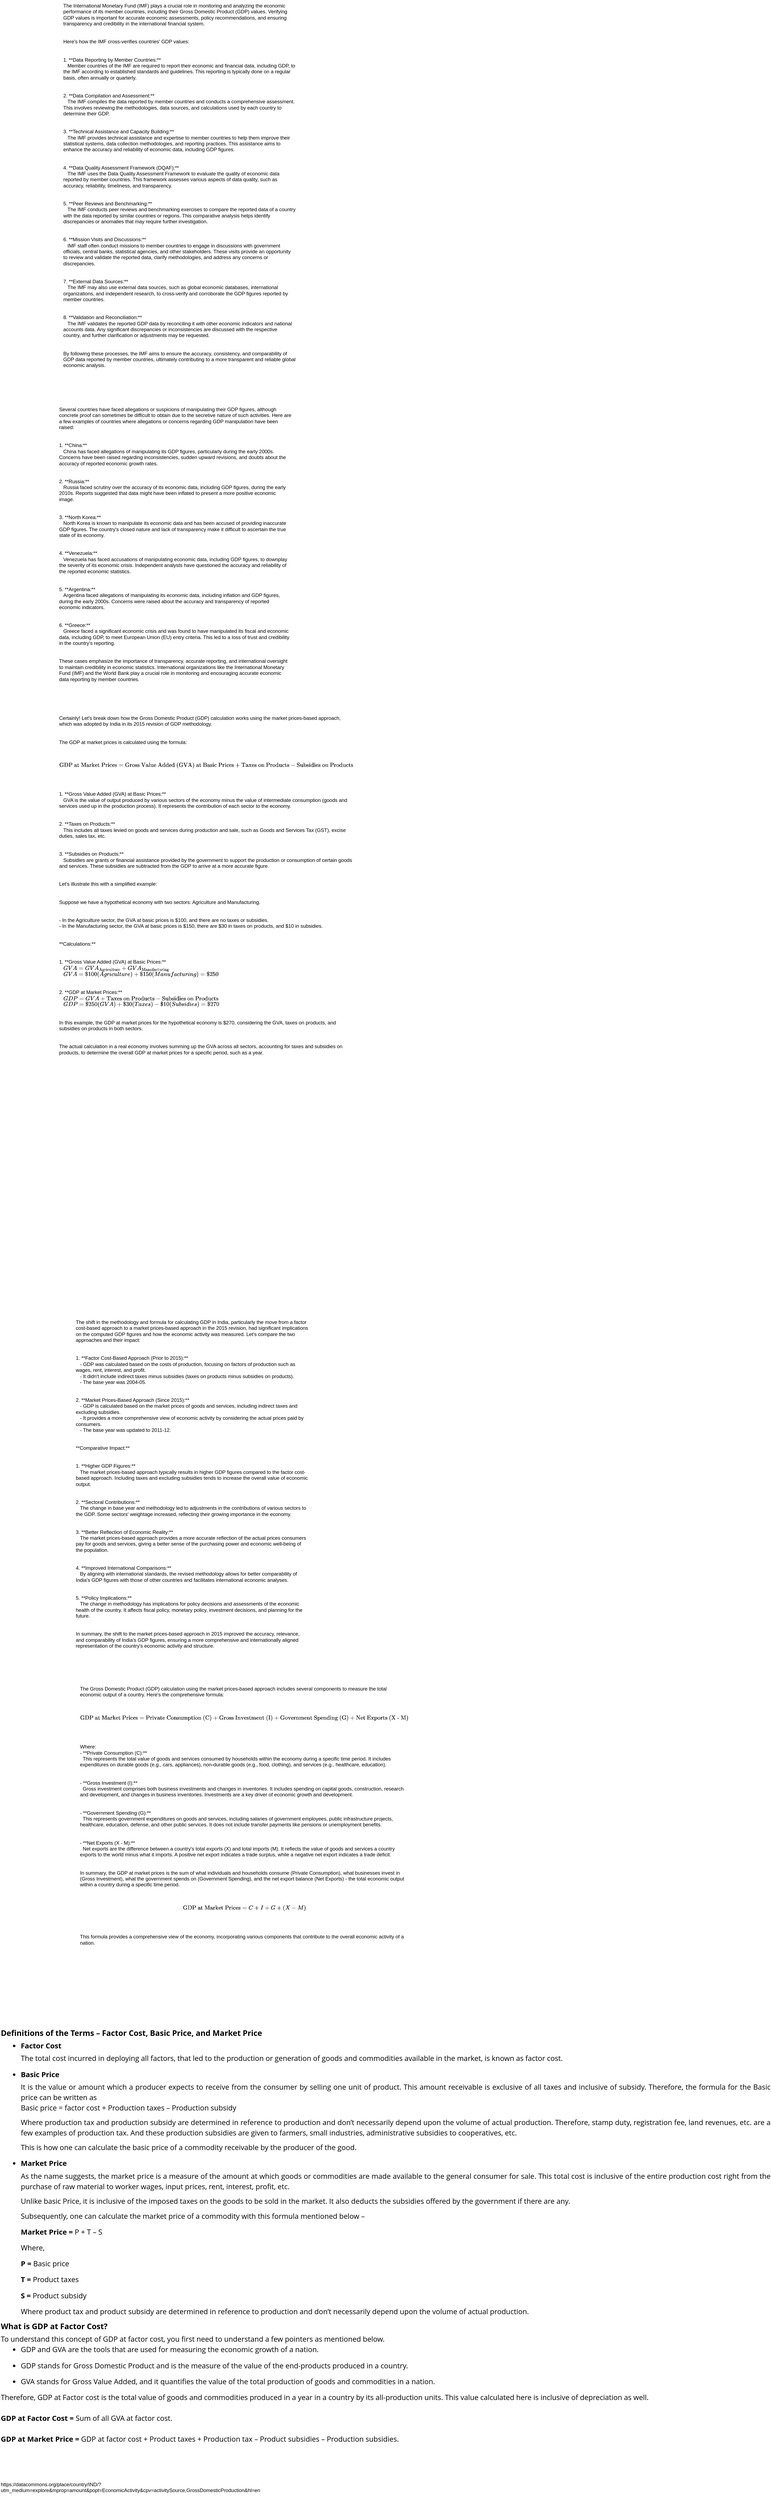 <mxfile version="21.6.8" type="device">
  <diagram name="Page-1" id="4_MVcwTuyWcAHViiaXsy">
    <mxGraphModel dx="1591" dy="1179" grid="1" gridSize="10" guides="1" tooltips="1" connect="1" arrows="1" fold="1" page="1" pageScale="1" pageWidth="827" pageHeight="1169" math="0" shadow="0">
      <root>
        <mxCell id="0" />
        <mxCell id="1" parent="0" />
        <mxCell id="A5n1WLNUcTsy1rIvj1Pa-1" value="The International Monetary Fund (IMF) plays a crucial role in monitoring and analyzing the economic performance of its member countries, including their Gross Domestic Product (GDP) values. Verifying GDP values is important for accurate economic assessments, policy recommendations, and ensuring transparency and credibility in the international financial system.&#xa;&#xa;&#xa;Here&#39;s how the IMF cross-verifies countries&#39; GDP values:&#xa;&#xa;&#xa;1. **Data Reporting by Member Countries:**&#xa;   Member countries of the IMF are required to report their economic and financial data, including GDP, to the IMF according to established standards and guidelines. This reporting is typically done on a regular basis, often annually or quarterly.&#xa;&#xa;&#xa;2. **Data Compilation and Assessment:**&#xa;   The IMF compiles the data reported by member countries and conducts a comprehensive assessment. This involves reviewing the methodologies, data sources, and calculations used by each country to determine their GDP.&#xa;&#xa;&#xa;3. **Technical Assistance and Capacity Building:**&#xa;   The IMF provides technical assistance and expertise to member countries to help them improve their statistical systems, data collection methodologies, and reporting practices. This assistance aims to enhance the accuracy and reliability of economic data, including GDP figures.&#xa;&#xa;&#xa;4. **Data Quality Assessment Framework (DQAF):**&#xa;   The IMF uses the Data Quality Assessment Framework to evaluate the quality of economic data reported by member countries. This framework assesses various aspects of data quality, such as accuracy, reliability, timeliness, and transparency.&#xa;&#xa;&#xa;5. **Peer Reviews and Benchmarking:**&#xa;   The IMF conducts peer reviews and benchmarking exercises to compare the reported data of a country with the data reported by similar countries or regions. This comparative analysis helps identify discrepancies or anomalies that may require further investigation.&#xa;&#xa;&#xa;6. **Mission Visits and Discussions:**&#xa;   IMF staff often conduct missions to member countries to engage in discussions with government officials, central banks, statistical agencies, and other stakeholders. These visits provide an opportunity to review and validate the reported data, clarify methodologies, and address any concerns or discrepancies.&#xa;&#xa;&#xa;7. **External Data Sources:**&#xa;   The IMF may also use external data sources, such as global economic databases, international organizations, and independent research, to cross-verify and corroborate the GDP figures reported by member countries.&#xa;&#xa;&#xa;8. **Validation and Reconciliation:**&#xa;   The IMF validates the reported GDP data by reconciling it with other economic indicators and national accounts data. Any significant discrepancies or inconsistencies are discussed with the respective country, and further clarification or adjustments may be requested.&#xa;&#xa;&#xa;By following these processes, the IMF aims to ensure the accuracy, consistency, and comparability of GDP data reported by member countries, ultimately contributing to a more transparent and reliable global economic analysis." style="text;whiteSpace=wrap;" vertex="1" parent="1">
          <mxGeometry x="260" y="200" width="560" height="900" as="geometry" />
        </mxCell>
        <mxCell id="A5n1WLNUcTsy1rIvj1Pa-2" value="Several countries have faced allegations or suspicions of manipulating their GDP figures, although concrete proof can sometimes be difficult to obtain due to the secretive nature of such activities. Here are a few examples of countries where allegations or concerns regarding GDP manipulation have been raised:&#xa;&#xa;&#xa;1. **China:**&#xa;   China has faced allegations of manipulating its GDP figures, particularly during the early 2000s. Concerns have been raised regarding inconsistencies, sudden upward revisions, and doubts about the accuracy of reported economic growth rates.&#xa;&#xa;&#xa;2. **Russia:**&#xa;   Russia faced scrutiny over the accuracy of its economic data, including GDP figures, during the early 2010s. Reports suggested that data might have been inflated to present a more positive economic image.&#xa;&#xa;&#xa;3. **North Korea:**&#xa;   North Korea is known to manipulate its economic data and has been accused of providing inaccurate GDP figures. The country&#39;s closed nature and lack of transparency make it difficult to ascertain the true state of its economy.&#xa;&#xa;&#xa;4. **Venezuela:**&#xa;   Venezuela has faced accusations of manipulating economic data, including GDP figures, to downplay the severity of its economic crisis. Independent analysts have questioned the accuracy and reliability of the reported economic statistics.&#xa;&#xa;&#xa;5. **Argentina:**&#xa;   Argentina faced allegations of manipulating its economic data, including inflation and GDP figures, during the early 2000s. Concerns were raised about the accuracy and transparency of reported economic indicators.&#xa;&#xa;&#xa;6. **Greece:**&#xa;   Greece faced a significant economic crisis and was found to have manipulated its fiscal and economic data, including GDP, to meet European Union (EU) entry criteria. This led to a loss of trust and credibility in the country&#39;s reporting.&#xa;&#xa;&#xa;These cases emphasize the importance of transparency, accurate reporting, and international oversight to maintain credibility in economic statistics. International organizations like the International Monetary Fund (IMF) and the World Bank play a crucial role in monitoring and encouraging accurate economic data reporting by member countries." style="text;whiteSpace=wrap;" vertex="1" parent="1">
          <mxGeometry x="250" y="1169" width="560" height="690" as="geometry" />
        </mxCell>
        <mxCell id="A5n1WLNUcTsy1rIvj1Pa-3" value="Certainly! Let&#39;s break down how the Gross Domestic Product (GDP) calculation works using the market prices-based approach, which was adopted by India in its 2015 revision of GDP methodology.&#xa;&#xa;&#xa;The GDP at market prices is calculated using the formula:&#xa;&#xa;&#xa;\[ \text{GDP at Market Prices} = \text{Gross Value Added (GVA) at Basic Prices} + \text{Taxes on Products} - \text{Subsidies on Products} \]&#xa;&#xa;&#xa;1. **Gross Value Added (GVA) at Basic Prices:**&#xa;   GVA is the value of output produced by various sectors of the economy minus the value of intermediate consumption (goods and services used up in the production process). It represents the contribution of each sector to the economy.&#xa;&#xa;&#xa;2. **Taxes on Products:**&#xa;   This includes all taxes levied on goods and services during production and sale, such as Goods and Services Tax (GST), excise duties, sales tax, etc.&#xa;&#xa;&#xa;3. **Subsidies on Products:**&#xa;   Subsidies are grants or financial assistance provided by the government to support the production or consumption of certain goods and services. These subsidies are subtracted from the GDP to arrive at a more accurate figure.&#xa;&#xa;&#xa;Let&#39;s illustrate this with a simplified example:&#xa;&#xa;&#xa;Suppose we have a hypothetical economy with two sectors: Agriculture and Manufacturing.&#xa;&#xa;&#xa;- In the Agriculture sector, the GVA at basic prices is $100, and there are no taxes or subsidies.&#xa;- In the Manufacturing sector, the GVA at basic prices is $150, there are $30 in taxes on products, and $10 in subsidies.&#xa;&#xa;&#xa;**Calculations:**&#xa;&#xa;&#xa;1. **Gross Value Added (GVA) at Basic Prices:**&#xa;   \( GVA = GVA_{\text{Agriculture}} + GVA_{\text{Manufacturing}} \)&#xa;   \( GVA = $100 (Agriculture) + $150 (Manufacturing) = $250 \)&#xa;&#xa;&#xa;2. **GDP at Market Prices:**&#xa;   \( GDP = GVA + \text{Taxes on Products} - \text{Subsidies on Products} \)&#xa;   \( GDP = $250 (GVA) + $30 (Taxes) - $10 (Subsidies) = $270 \)&#xa;&#xa;&#xa;In this example, the GDP at market prices for the hypothetical economy is $270, considering the GVA, taxes on products, and subsidies on products in both sectors.&#xa;&#xa;&#xa;The actual calculation in a real economy involves summing up the GVA across all sectors, accounting for taxes and subsidies on products, to determine the overall GDP at market prices for a specific period, such as a year." style="text;whiteSpace=wrap;" vertex="1" parent="1">
          <mxGeometry x="250" y="1910" width="560" height="890" as="geometry" />
        </mxCell>
        <mxCell id="A5n1WLNUcTsy1rIvj1Pa-4" value="The shift in the methodology and formula for calculating GDP in India, particularly the move from a factor cost-based approach to a market prices-based approach in the 2015 revision, had significant implications on the computed GDP figures and how the economic activity was measured. Let&#39;s compare the two approaches and their impact:&#xa;&#xa;&#xa;1. **Factor Cost-Based Approach (Prior to 2015):**&#xa;   - GDP was calculated based on the costs of production, focusing on factors of production such as wages, rent, interest, and profit.&#xa;   - It didn&#39;t include indirect taxes minus subsidies (taxes on products minus subsidies on products).&#xa;   - The base year was 2004-05.&#xa;&#xa;&#xa;2. **Market Prices-Based Approach (Since 2015):**&#xa;   - GDP is calculated based on the market prices of goods and services, including indirect taxes and excluding subsidies.&#xa;   - It provides a more comprehensive view of economic activity by considering the actual prices paid by consumers.&#xa;   - The base year was updated to 2011-12.&#xa;&#xa;&#xa;**Comparative Impact:**&#xa;&#xa;&#xa;1. **Higher GDP Figures:**&#xa;   The market prices-based approach typically results in higher GDP figures compared to the factor cost-based approach. Including taxes and excluding subsidies tends to increase the overall value of economic output.&#xa;&#xa;&#xa;2. **Sectoral Contributions:**&#xa;   The change in base year and methodology led to adjustments in the contributions of various sectors to the GDP. Some sectors&#39; weightage increased, reflecting their growing importance in the economy.&#xa;&#xa;&#xa;3. **Better Reflection of Economic Reality:**&#xa;   The market prices-based approach provides a more accurate reflection of the actual prices consumers pay for goods and services, giving a better sense of the purchasing power and economic well-being of the population.&#xa;&#xa;&#xa;4. **Improved International Comparisons:**&#xa;   By aligning with international standards, the revised methodology allows for better comparability of India&#39;s GDP figures with those of other countries and facilitates international economic analyses.&#xa;&#xa;&#xa;5. **Policy Implications:**&#xa;   The change in methodology has implications for policy decisions and assessments of the economic health of the country. It affects fiscal policy, monetary policy, investment decisions, and planning for the future.&#xa;&#xa;&#xa;In summary, the shift to the market prices-based approach in 2015 improved the accuracy, relevance, and comparability of India&#39;s GDP figures, ensuring a more comprehensive and internationally aligned representation of the country&#39;s economic activity and structure." style="text;whiteSpace=wrap;" vertex="1" parent="1">
          <mxGeometry x="290" y="3360" width="560" height="860" as="geometry" />
        </mxCell>
        <mxCell id="A5n1WLNUcTsy1rIvj1Pa-5" value="The Gross Domestic Product (GDP) calculation using the market prices-based approach includes several components to measure the total economic output of a country. Here&#39;s the comprehensive formula:&#xa;&#xa;&#xa;\[ \text{GDP at Market Prices} = \text{Private Consumption (C)} + \text{Gross Investment (I)} + \text{Government Spending (G)} + \text{Net Exports (X - M)} \]&#xa;&#xa;&#xa;Where:&#xa;- **Private Consumption (C):**&#xa;  This represents the total value of goods and services consumed by households within the economy during a specific time period. It includes expenditures on durable goods (e.g., cars, appliances), non-durable goods (e.g., food, clothing), and services (e.g., healthcare, education).&#xa;&#xa;&#xa;- **Gross Investment (I):**&#xa;  Gross investment comprises both business investments and changes in inventories. It includes spending on capital goods, construction, research and development, and changes in business inventories. Investments are a key driver of economic growth and development.&#xa;&#xa;&#xa;- **Government Spending (G):**&#xa;  This represents government expenditures on goods and services, including salaries of government employees, public infrastructure projects, healthcare, education, defense, and other public services. It does not include transfer payments like pensions or unemployment benefits.&#xa;&#xa;&#xa;- **Net Exports (X - M):**&#xa;  Net exports are the difference between a country&#39;s total exports (X) and total imports (M). It reflects the value of goods and services a country exports to the world minus what it imports. A positive net export indicates a trade surplus, while a negative net export indicates a trade deficit.&#xa;&#xa;&#xa;In summary, the GDP at market prices is the sum of what individuals and households consume (Private Consumption), what businesses invest in (Gross Investment), what the government spends on (Government Spending), and the net export balance (Net Exports) - the total economic output within a country during a specific time period.&#xa;&#xa;&#xa;\[ \text{GDP at Market Prices} = C + I + G + (X - M) \]&#xa;&#xa;&#xa;This formula provides a comprehensive view of the economy, incorporating various components that contribute to the overall economic activity of a nation." style="text;whiteSpace=wrap;" vertex="1" parent="1">
          <mxGeometry x="300" y="4240" width="560" height="670" as="geometry" />
        </mxCell>
        <mxCell id="A5n1WLNUcTsy1rIvj1Pa-6" value="&lt;h3 dir=&quot;ltr&quot; style=&quot;box-sizing: border-box; font-family: &amp;quot;Open Sans&amp;quot;, sans-serif; -webkit-tap-highlight-color: rgba(255, 255, 255, 0); color: rgb(0, 0, 0); font-style: normal; font-variant-ligatures: normal; font-variant-caps: normal; letter-spacing: normal; orphans: 2; text-align: start; text-indent: 0px; text-transform: none; widows: 2; word-spacing: 0px; -webkit-text-stroke-width: 0px; text-decoration-thickness: initial; text-decoration-style: initial; text-decoration-color: initial; line-height: 1.38; background-color: rgb(255, 255, 255); margin-top: 0pt; margin-bottom: 4pt; font-size: 18px !important;&quot;&gt;&lt;span style=&quot;box-sizing: border-box; font-family: &amp;quot;Open Sans&amp;quot;, sans-serif; -webkit-tap-highlight-color: rgba(255, 255, 255, 0); font-size: 14pt; color: rgb(0, 0, 0); background-color: transparent; font-weight: 700; font-style: normal; font-variant: normal; text-decoration: none; vertical-align: baseline;&quot;&gt;Definitions of the Terms – Factor Cost, Basic Price, and Market Price&lt;/span&gt;&lt;/h3&gt;&lt;ul style=&quot;box-sizing: border-box; font-family: &amp;quot;Open Sans&amp;quot;, sans-serif; -webkit-tap-highlight-color: rgba(255, 255, 255, 0); color: rgb(0, 0, 0); font-size: medium; font-style: normal; font-variant-ligatures: normal; font-variant-caps: normal; font-weight: 400; letter-spacing: normal; orphans: 2; text-align: start; text-indent: 0px; text-transform: none; widows: 2; word-spacing: 0px; -webkit-text-stroke-width: 0px; background-color: rgb(255, 255, 255); text-decoration-thickness: initial; text-decoration-style: initial; text-decoration-color: initial; margin-top: 0px; margin-bottom: 0px; padding-inline-start: 48px;&quot;&gt;&lt;li dir=&quot;ltr&quot; aria-level=&quot;1&quot; style=&quot;box-sizing: border-box; font-family: &amp;quot;Open Sans&amp;quot;, sans-serif; -webkit-tap-highlight-color: rgba(255, 255, 255, 0); list-style-type: disc; font-size: 13pt; color: rgb(0, 0, 0); background-color: transparent; font-weight: 700; font-style: normal; font-variant: normal; text-decoration: none; vertical-align: baseline;&quot;&gt;&lt;p dir=&quot;ltr&quot; role=&quot;presentation&quot; style=&quot;box-sizing: border-box; font-family: &amp;quot;Open Sans&amp;quot;, sans-serif; -webkit-tap-highlight-color: rgba(255, 255, 255, 0); font-size: 18px !important; line-height: 1.38; text-align: justify; margin-top: 0pt; margin-bottom: 4pt;&quot;&gt;&lt;span style=&quot;box-sizing: border-box; font-family: &amp;quot;Open Sans&amp;quot;, sans-serif; -webkit-tap-highlight-color: rgba(255, 255, 255, 0); font-size: 13pt; color: rgb(0, 0, 0); background-color: transparent; font-weight: 700; font-style: normal; font-variant: normal; text-decoration: none; vertical-align: baseline;&quot;&gt;Factor Cost&amp;nbsp;&lt;/span&gt;&lt;/p&gt;&lt;/li&gt;&lt;/ul&gt;&lt;p dir=&quot;ltr&quot; style=&quot;box-sizing: border-box; font-family: &amp;quot;Open Sans&amp;quot;, sans-serif; -webkit-tap-highlight-color: rgba(255, 255, 255, 0); color: rgb(0, 0, 0); font-style: normal; font-variant-ligatures: normal; font-variant-caps: normal; font-weight: 400; letter-spacing: normal; orphans: 2; text-indent: 0px; text-transform: none; widows: 2; word-spacing: 0px; -webkit-text-stroke-width: 0px; text-decoration-thickness: initial; text-decoration-style: initial; text-decoration-color: initial; line-height: 1.38; margin-left: 36pt; text-align: justify; background-color: rgb(255, 255, 255); margin-top: 0pt; margin-bottom: 10pt; font-size: 18px !important;&quot;&gt;&lt;span style=&quot;box-sizing: border-box; font-family: &amp;quot;Open Sans&amp;quot;, sans-serif; -webkit-tap-highlight-color: rgba(255, 255, 255, 0); font-size: 13pt; color: rgb(0, 0, 0); background-color: transparent; font-weight: 400; font-style: normal; font-variant: normal; text-decoration: none; vertical-align: baseline;&quot;&gt;The total cost incurred in deploying all factors, that led to the production or generation of goods and commodities available in the market, is known as factor cost.&lt;/span&gt;&lt;/p&gt;&lt;ul style=&quot;box-sizing: border-box; font-family: &amp;quot;Open Sans&amp;quot;, sans-serif; -webkit-tap-highlight-color: rgba(255, 255, 255, 0); color: rgb(0, 0, 0); font-size: medium; font-style: normal; font-variant-ligatures: normal; font-variant-caps: normal; font-weight: 400; letter-spacing: normal; orphans: 2; text-align: start; text-indent: 0px; text-transform: none; widows: 2; word-spacing: 0px; -webkit-text-stroke-width: 0px; background-color: rgb(255, 255, 255); text-decoration-thickness: initial; text-decoration-style: initial; text-decoration-color: initial; margin-top: 0px; margin-bottom: 0px; padding-inline-start: 48px;&quot;&gt;&lt;li dir=&quot;ltr&quot; aria-level=&quot;1&quot; style=&quot;box-sizing: border-box; font-family: &amp;quot;Open Sans&amp;quot;, sans-serif; -webkit-tap-highlight-color: rgba(255, 255, 255, 0); list-style-type: disc; font-size: 13pt; color: rgb(0, 0, 0); background-color: transparent; font-weight: 700; font-style: normal; font-variant: normal; text-decoration: none; vertical-align: baseline;&quot;&gt;&lt;p dir=&quot;ltr&quot; role=&quot;presentation&quot; style=&quot;box-sizing: border-box; font-family: &amp;quot;Open Sans&amp;quot;, sans-serif; -webkit-tap-highlight-color: rgba(255, 255, 255, 0); font-size: 18px !important; line-height: 1.38; text-align: justify; margin-top: 0pt; margin-bottom: 4pt;&quot;&gt;&lt;span style=&quot;box-sizing: border-box; font-family: &amp;quot;Open Sans&amp;quot;, sans-serif; -webkit-tap-highlight-color: rgba(255, 255, 255, 0); font-size: 13pt; color: rgb(0, 0, 0); background-color: transparent; font-weight: 700; font-style: normal; font-variant: normal; text-decoration: none; vertical-align: baseline;&quot;&gt;Basic Price&amp;nbsp;&lt;/span&gt;&lt;/p&gt;&lt;/li&gt;&lt;/ul&gt;&lt;p dir=&quot;ltr&quot; style=&quot;box-sizing: border-box; font-family: &amp;quot;Open Sans&amp;quot;, sans-serif; -webkit-tap-highlight-color: rgba(255, 255, 255, 0); color: rgb(0, 0, 0); font-style: normal; font-variant-ligatures: normal; font-variant-caps: normal; font-weight: 400; letter-spacing: normal; orphans: 2; text-indent: 0px; text-transform: none; widows: 2; word-spacing: 0px; -webkit-text-stroke-width: 0px; text-decoration-thickness: initial; text-decoration-style: initial; text-decoration-color: initial; line-height: 1.38; margin-left: 36pt; text-align: justify; background-color: rgb(255, 255, 255); margin-top: 0pt; margin-bottom: 0pt; font-size: 18px !important;&quot;&gt;&lt;span style=&quot;box-sizing: border-box; font-family: &amp;quot;Open Sans&amp;quot;, sans-serif; -webkit-tap-highlight-color: rgba(255, 255, 255, 0); font-size: 13pt; color: rgb(0, 0, 0); background-color: transparent; font-weight: 400; font-style: normal; font-variant: normal; text-decoration: none; vertical-align: baseline;&quot;&gt;It is the value or amount which a producer expects to receive from the consumer by selling one unit of product. This amount receivable is exclusive of all taxes and inclusive of subsidy. Therefore, the formula for the Basic price can be written as&lt;/span&gt;&lt;/p&gt;&lt;p dir=&quot;ltr&quot; style=&quot;box-sizing: border-box; font-family: &amp;quot;Open Sans&amp;quot;, sans-serif; -webkit-tap-highlight-color: rgba(255, 255, 255, 0); color: rgb(0, 0, 0); font-style: normal; font-variant-ligatures: normal; font-variant-caps: normal; font-weight: 400; letter-spacing: normal; orphans: 2; text-indent: 0px; text-transform: none; widows: 2; word-spacing: 0px; -webkit-text-stroke-width: 0px; text-decoration-thickness: initial; text-decoration-style: initial; text-decoration-color: initial; line-height: 1.38; margin-left: 36pt; text-align: justify; background-color: rgb(255, 255, 255); margin-top: 0pt; margin-bottom: 0pt; font-size: 18px !important;&quot;&gt;&lt;span style=&quot;box-sizing: border-box; font-family: &amp;quot;Open Sans&amp;quot;, sans-serif; -webkit-tap-highlight-color: rgba(255, 255, 255, 0); font-size: 13pt; color: rgb(0, 0, 0); background-color: transparent; font-weight: 400; font-style: normal; font-variant: normal; text-decoration: none; vertical-align: baseline;&quot;&gt;Basic price = factor cost + Production taxes – Production subsidy&lt;/span&gt;&lt;span style=&quot;box-sizing: border-box; font-family: &amp;quot;Open Sans&amp;quot;, sans-serif; -webkit-tap-highlight-color: rgba(255, 255, 255, 0); font-size: 13pt; color: rgb(0, 0, 0); background-color: transparent; font-weight: 400; font-style: normal; font-variant: normal; text-decoration: none; vertical-align: baseline;&quot;&gt;&lt;br style=&quot;box-sizing: border-box; font-family: &amp;quot;Open Sans&amp;quot;, sans-serif; -webkit-tap-highlight-color: rgba(255, 255, 255, 0); content: &amp;quot;&amp;quot;; margin: 12em; display: block; font-size: 0.867px;&quot;&gt;&lt;br style=&quot;box-sizing: border-box; font-family: &amp;quot;Open Sans&amp;quot;, sans-serif; -webkit-tap-highlight-color: rgba(255, 255, 255, 0); content: &amp;quot;&amp;quot;; margin: 12em; display: block; font-size: 0.867px;&quot;&gt;&lt;/span&gt;&lt;/p&gt;&lt;p dir=&quot;ltr&quot; style=&quot;box-sizing: border-box; font-family: &amp;quot;Open Sans&amp;quot;, sans-serif; -webkit-tap-highlight-color: rgba(255, 255, 255, 0); color: rgb(0, 0, 0); font-style: normal; font-variant-ligatures: normal; font-variant-caps: normal; font-weight: 400; letter-spacing: normal; orphans: 2; text-indent: 0px; text-transform: none; widows: 2; word-spacing: 0px; -webkit-text-stroke-width: 0px; text-decoration-thickness: initial; text-decoration-style: initial; text-decoration-color: initial; line-height: 1.38; margin-left: 36pt; text-align: justify; background-color: rgb(255, 255, 255); margin-top: 0pt; margin-bottom: 0pt; font-size: 18px !important;&quot;&gt;&lt;span style=&quot;box-sizing: border-box; font-family: &amp;quot;Open Sans&amp;quot;, sans-serif; -webkit-tap-highlight-color: rgba(255, 255, 255, 0); font-size: 13pt; color: rgb(0, 0, 0); background-color: transparent; font-weight: 400; font-style: normal; font-variant: normal; text-decoration: none; vertical-align: baseline;&quot;&gt;Where production tax and production subsidy are determined in reference to production and don’t necessarily depend upon the volume of actual production. Therefore, stamp duty, registration fee, land revenues, etc. are a few examples of production tax. And these production subsidies are given to farmers, small industries, administrative subsidies to cooperatives, etc.&lt;/span&gt;&lt;span style=&quot;box-sizing: border-box; font-family: &amp;quot;Open Sans&amp;quot;, sans-serif; -webkit-tap-highlight-color: rgba(255, 255, 255, 0); font-size: 13pt; color: rgb(0, 0, 0); background-color: transparent; font-weight: 400; font-style: normal; font-variant: normal; text-decoration: none; vertical-align: baseline;&quot;&gt;&lt;br style=&quot;box-sizing: border-box; font-family: &amp;quot;Open Sans&amp;quot;, sans-serif; -webkit-tap-highlight-color: rgba(255, 255, 255, 0); content: &amp;quot;&amp;quot;; margin: 12em; display: block; font-size: 0.867px;&quot;&gt;&lt;br style=&quot;box-sizing: border-box; font-family: &amp;quot;Open Sans&amp;quot;, sans-serif; -webkit-tap-highlight-color: rgba(255, 255, 255, 0); content: &amp;quot;&amp;quot;; margin: 12em; display: block; font-size: 0.867px;&quot;&gt;&lt;/span&gt;&lt;/p&gt;&lt;p dir=&quot;ltr&quot; style=&quot;box-sizing: border-box; font-family: &amp;quot;Open Sans&amp;quot;, sans-serif; -webkit-tap-highlight-color: rgba(255, 255, 255, 0); color: rgb(0, 0, 0); font-style: normal; font-variant-ligatures: normal; font-variant-caps: normal; font-weight: 400; letter-spacing: normal; orphans: 2; text-indent: 0px; text-transform: none; widows: 2; word-spacing: 0px; -webkit-text-stroke-width: 0px; text-decoration-thickness: initial; text-decoration-style: initial; text-decoration-color: initial; line-height: 1.38; margin-left: 36pt; text-align: justify; background-color: rgb(255, 255, 255); margin-top: 0pt; margin-bottom: 10pt; font-size: 18px !important;&quot;&gt;&lt;span style=&quot;box-sizing: border-box; font-family: &amp;quot;Open Sans&amp;quot;, sans-serif; -webkit-tap-highlight-color: rgba(255, 255, 255, 0); font-size: 13pt; color: rgb(0, 0, 0); background-color: transparent; font-weight: 400; font-style: normal; font-variant: normal; text-decoration: none; vertical-align: baseline;&quot;&gt;This is how one can calculate the basic price of a commodity receivable by the producer of the good.&lt;/span&gt;&lt;/p&gt;&lt;ul style=&quot;box-sizing: border-box; font-family: &amp;quot;Open Sans&amp;quot;, sans-serif; -webkit-tap-highlight-color: rgba(255, 255, 255, 0); color: rgb(0, 0, 0); font-size: medium; font-style: normal; font-variant-ligatures: normal; font-variant-caps: normal; font-weight: 400; letter-spacing: normal; orphans: 2; text-align: start; text-indent: 0px; text-transform: none; widows: 2; word-spacing: 0px; -webkit-text-stroke-width: 0px; background-color: rgb(255, 255, 255); text-decoration-thickness: initial; text-decoration-style: initial; text-decoration-color: initial; margin-top: 0px; margin-bottom: 0px; padding-inline-start: 48px;&quot;&gt;&lt;li dir=&quot;ltr&quot; aria-level=&quot;1&quot; style=&quot;box-sizing: border-box; font-family: &amp;quot;Open Sans&amp;quot;, sans-serif; -webkit-tap-highlight-color: rgba(255, 255, 255, 0); list-style-type: disc; font-size: 13pt; color: rgb(0, 0, 0); background-color: transparent; font-weight: 700; font-style: normal; font-variant: normal; text-decoration: none; vertical-align: baseline;&quot;&gt;&lt;p dir=&quot;ltr&quot; role=&quot;presentation&quot; style=&quot;box-sizing: border-box; font-family: &amp;quot;Open Sans&amp;quot;, sans-serif; -webkit-tap-highlight-color: rgba(255, 255, 255, 0); font-size: 18px !important; line-height: 1.38; text-align: justify; margin-top: 0pt; margin-bottom: 4pt;&quot;&gt;&lt;span style=&quot;box-sizing: border-box; font-family: &amp;quot;Open Sans&amp;quot;, sans-serif; -webkit-tap-highlight-color: rgba(255, 255, 255, 0); font-size: 13pt; color: rgb(0, 0, 0); background-color: transparent; font-weight: 700; font-style: normal; font-variant: normal; text-decoration: none; vertical-align: baseline;&quot;&gt;Market Price&amp;nbsp;&lt;/span&gt;&lt;/p&gt;&lt;/li&gt;&lt;/ul&gt;&lt;p dir=&quot;ltr&quot; style=&quot;box-sizing: border-box; font-family: &amp;quot;Open Sans&amp;quot;, sans-serif; -webkit-tap-highlight-color: rgba(255, 255, 255, 0); color: rgb(0, 0, 0); font-style: normal; font-variant-ligatures: normal; font-variant-caps: normal; font-weight: 400; letter-spacing: normal; orphans: 2; text-indent: 0px; text-transform: none; widows: 2; word-spacing: 0px; -webkit-text-stroke-width: 0px; text-decoration-thickness: initial; text-decoration-style: initial; text-decoration-color: initial; line-height: 1.38; margin-left: 36pt; text-align: justify; background-color: rgb(255, 255, 255); margin-top: 0pt; margin-bottom: 0pt; font-size: 18px !important;&quot;&gt;&lt;span style=&quot;box-sizing: border-box; font-family: &amp;quot;Open Sans&amp;quot;, sans-serif; -webkit-tap-highlight-color: rgba(255, 255, 255, 0); font-size: 13pt; color: rgb(0, 0, 0); background-color: transparent; font-weight: 400; font-style: normal; font-variant: normal; text-decoration: none; vertical-align: baseline;&quot;&gt;As the name suggests, the market price is a measure of the amount at which goods or commodities are made available to the general consumer for sale. This total cost is inclusive of the entire production cost right from the purchase of raw material to worker wages, input prices, rent, interest, profit, etc.&lt;/span&gt;&lt;/p&gt;&lt;p dir=&quot;ltr&quot; style=&quot;box-sizing: border-box; font-family: &amp;quot;Open Sans&amp;quot;, sans-serif; -webkit-tap-highlight-color: rgba(255, 255, 255, 0); color: rgb(0, 0, 0); font-style: normal; font-variant-ligatures: normal; font-variant-caps: normal; font-weight: 400; letter-spacing: normal; orphans: 2; text-indent: 0px; text-transform: none; widows: 2; word-spacing: 0px; -webkit-text-stroke-width: 0px; text-decoration-thickness: initial; text-decoration-style: initial; text-decoration-color: initial; line-height: 1.38; margin-left: 36pt; text-align: justify; background-color: rgb(255, 255, 255); margin-top: 0pt; margin-bottom: 0pt; font-size: 18px !important;&quot;&gt;&lt;br style=&quot;box-sizing: border-box; font-family: &amp;quot;Open Sans&amp;quot;, sans-serif; -webkit-tap-highlight-color: rgba(255, 255, 255, 0); content: &amp;quot;&amp;quot;; margin: 12em; display: block; font-size: 0.9px;&quot;&gt;&lt;/p&gt;&lt;p dir=&quot;ltr&quot; style=&quot;box-sizing: border-box; font-family: &amp;quot;Open Sans&amp;quot;, sans-serif; -webkit-tap-highlight-color: rgba(255, 255, 255, 0); color: rgb(0, 0, 0); font-style: normal; font-variant-ligatures: normal; font-variant-caps: normal; font-weight: 400; letter-spacing: normal; orphans: 2; text-indent: 0px; text-transform: none; widows: 2; word-spacing: 0px; -webkit-text-stroke-width: 0px; text-decoration-thickness: initial; text-decoration-style: initial; text-decoration-color: initial; line-height: 1.38; margin-left: 36pt; text-align: justify; background-color: rgb(255, 255, 255); margin-top: 0pt; margin-bottom: 0pt; font-size: 18px !important;&quot;&gt;&lt;span style=&quot;box-sizing: border-box; font-family: &amp;quot;Open Sans&amp;quot;, sans-serif; -webkit-tap-highlight-color: rgba(255, 255, 255, 0); font-size: 13pt; color: rgb(0, 0, 0); background-color: transparent; font-weight: 400; font-style: normal; font-variant: normal; text-decoration: none; vertical-align: baseline;&quot;&gt;Unlike basic Price, it is inclusive of the imposed taxes on the goods to be sold in the market. It also deducts the subsidies offered by the government if there are any.&lt;/span&gt;&lt;span style=&quot;box-sizing: border-box; font-family: &amp;quot;Open Sans&amp;quot;, sans-serif; -webkit-tap-highlight-color: rgba(255, 255, 255, 0); font-size: 13pt; color: rgb(0, 0, 0); background-color: transparent; font-weight: 400; font-style: normal; font-variant: normal; text-decoration: none; vertical-align: baseline;&quot;&gt;&lt;br style=&quot;box-sizing: border-box; font-family: &amp;quot;Open Sans&amp;quot;, sans-serif; -webkit-tap-highlight-color: rgba(255, 255, 255, 0); content: &amp;quot;&amp;quot;; margin: 12em; display: block; font-size: 0.867px;&quot;&gt;&lt;br style=&quot;box-sizing: border-box; font-family: &amp;quot;Open Sans&amp;quot;, sans-serif; -webkit-tap-highlight-color: rgba(255, 255, 255, 0); content: &amp;quot;&amp;quot;; margin: 12em; display: block; font-size: 0.867px;&quot;&gt;&lt;/span&gt;&lt;/p&gt;&lt;p dir=&quot;ltr&quot; style=&quot;box-sizing: border-box; font-family: &amp;quot;Open Sans&amp;quot;, sans-serif; -webkit-tap-highlight-color: rgba(255, 255, 255, 0); color: rgb(0, 0, 0); font-style: normal; font-variant-ligatures: normal; font-variant-caps: normal; font-weight: 400; letter-spacing: normal; orphans: 2; text-indent: 0px; text-transform: none; widows: 2; word-spacing: 0px; -webkit-text-stroke-width: 0px; text-decoration-thickness: initial; text-decoration-style: initial; text-decoration-color: initial; line-height: 1.38; margin-left: 36pt; text-align: justify; background-color: rgb(255, 255, 255); margin-top: 0pt; margin-bottom: 0pt; padding: 0pt 0pt 10pt; font-size: 18px !important;&quot;&gt;&lt;span style=&quot;box-sizing: border-box; font-family: &amp;quot;Open Sans&amp;quot;, sans-serif; -webkit-tap-highlight-color: rgba(255, 255, 255, 0); font-size: 13pt; color: rgb(0, 0, 0); background-color: transparent; font-weight: 400; font-style: normal; font-variant: normal; text-decoration: none; vertical-align: baseline;&quot;&gt;Subsequently, one can calculate the market price of a commodity with this formula mentioned below –&amp;nbsp;&lt;/span&gt;&lt;/p&gt;&lt;p dir=&quot;ltr&quot; style=&quot;box-sizing: border-box; font-family: &amp;quot;Open Sans&amp;quot;, sans-serif; -webkit-tap-highlight-color: rgba(255, 255, 255, 0); color: rgb(0, 0, 0); font-style: normal; font-variant-ligatures: normal; font-variant-caps: normal; font-weight: 400; letter-spacing: normal; orphans: 2; text-indent: 0px; text-transform: none; widows: 2; word-spacing: 0px; -webkit-text-stroke-width: 0px; text-decoration-thickness: initial; text-decoration-style: initial; text-decoration-color: initial; line-height: 1.38; margin-left: 36pt; text-align: justify; background-color: rgb(255, 255, 255); margin-top: 0pt; margin-bottom: 0pt; padding: 0pt 0pt 10pt; font-size: 18px !important;&quot;&gt;&lt;span style=&quot;box-sizing: border-box; font-family: &amp;quot;Open Sans&amp;quot;, sans-serif; -webkit-tap-highlight-color: rgba(255, 255, 255, 0); font-size: 13pt; color: rgb(0, 0, 0); background-color: transparent; font-weight: 700; font-style: normal; font-variant: normal; text-decoration: none; vertical-align: baseline;&quot;&gt;Market Price =&lt;/span&gt;&lt;span style=&quot;box-sizing: border-box; font-family: &amp;quot;Open Sans&amp;quot;, sans-serif; -webkit-tap-highlight-color: rgba(255, 255, 255, 0); font-size: 13pt; color: rgb(0, 0, 0); background-color: transparent; font-weight: 400; font-style: normal; font-variant: normal; text-decoration: none; vertical-align: baseline;&quot;&gt; P + T – S&lt;/span&gt;&lt;/p&gt;&lt;p dir=&quot;ltr&quot; style=&quot;box-sizing: border-box; font-family: &amp;quot;Open Sans&amp;quot;, sans-serif; -webkit-tap-highlight-color: rgba(255, 255, 255, 0); color: rgb(0, 0, 0); font-style: normal; font-variant-ligatures: normal; font-variant-caps: normal; font-weight: 400; letter-spacing: normal; orphans: 2; text-indent: 0px; text-transform: none; widows: 2; word-spacing: 0px; -webkit-text-stroke-width: 0px; text-decoration-thickness: initial; text-decoration-style: initial; text-decoration-color: initial; line-height: 1.38; margin-left: 36pt; text-align: justify; background-color: rgb(255, 255, 255); margin-top: 0pt; margin-bottom: 0pt; padding: 0pt 0pt 10pt; font-size: 18px !important;&quot;&gt;&lt;span style=&quot;box-sizing: border-box; font-family: &amp;quot;Open Sans&amp;quot;, sans-serif; -webkit-tap-highlight-color: rgba(255, 255, 255, 0); font-size: 13pt; color: rgb(0, 0, 0); background-color: transparent; font-weight: 400; font-style: normal; font-variant: normal; text-decoration: none; vertical-align: baseline;&quot;&gt;Where,&lt;/span&gt;&lt;/p&gt;&lt;p dir=&quot;ltr&quot; style=&quot;box-sizing: border-box; font-family: &amp;quot;Open Sans&amp;quot;, sans-serif; -webkit-tap-highlight-color: rgba(255, 255, 255, 0); color: rgb(0, 0, 0); font-style: normal; font-variant-ligatures: normal; font-variant-caps: normal; font-weight: 400; letter-spacing: normal; orphans: 2; text-indent: 0px; text-transform: none; widows: 2; word-spacing: 0px; -webkit-text-stroke-width: 0px; text-decoration-thickness: initial; text-decoration-style: initial; text-decoration-color: initial; line-height: 1.38; margin-left: 36pt; text-align: justify; background-color: rgb(255, 255, 255); margin-top: 0pt; margin-bottom: 0pt; padding: 0pt 0pt 10pt; font-size: 18px !important;&quot;&gt;&lt;span style=&quot;box-sizing: border-box; font-family: &amp;quot;Open Sans&amp;quot;, sans-serif; -webkit-tap-highlight-color: rgba(255, 255, 255, 0); font-size: 13pt; color: rgb(0, 0, 0); background-color: transparent; font-weight: 700; font-style: normal; font-variant: normal; text-decoration: none; vertical-align: baseline;&quot;&gt;P =&lt;/span&gt;&lt;span style=&quot;box-sizing: border-box; font-family: &amp;quot;Open Sans&amp;quot;, sans-serif; -webkit-tap-highlight-color: rgba(255, 255, 255, 0); font-size: 13pt; color: rgb(0, 0, 0); background-color: transparent; font-weight: 400; font-style: normal; font-variant: normal; text-decoration: none; vertical-align: baseline;&quot;&gt; Basic price&lt;/span&gt;&lt;/p&gt;&lt;p dir=&quot;ltr&quot; style=&quot;box-sizing: border-box; font-family: &amp;quot;Open Sans&amp;quot;, sans-serif; -webkit-tap-highlight-color: rgba(255, 255, 255, 0); color: rgb(0, 0, 0); font-style: normal; font-variant-ligatures: normal; font-variant-caps: normal; font-weight: 400; letter-spacing: normal; orphans: 2; text-indent: 0px; text-transform: none; widows: 2; word-spacing: 0px; -webkit-text-stroke-width: 0px; text-decoration-thickness: initial; text-decoration-style: initial; text-decoration-color: initial; line-height: 1.38; margin-left: 36pt; text-align: justify; background-color: rgb(255, 255, 255); margin-top: 0pt; margin-bottom: 0pt; padding: 0pt 0pt 10pt; font-size: 18px !important;&quot;&gt;&lt;span style=&quot;box-sizing: border-box; font-family: &amp;quot;Open Sans&amp;quot;, sans-serif; -webkit-tap-highlight-color: rgba(255, 255, 255, 0); font-size: 13pt; color: rgb(0, 0, 0); background-color: transparent; font-weight: 700; font-style: normal; font-variant: normal; text-decoration: none; vertical-align: baseline;&quot;&gt;T =&lt;/span&gt;&lt;span style=&quot;box-sizing: border-box; font-family: &amp;quot;Open Sans&amp;quot;, sans-serif; -webkit-tap-highlight-color: rgba(255, 255, 255, 0); font-size: 13pt; color: rgb(0, 0, 0); background-color: transparent; font-weight: 400; font-style: normal; font-variant: normal; text-decoration: none; vertical-align: baseline;&quot;&gt; Product taxes&amp;nbsp;&lt;/span&gt;&lt;/p&gt;&lt;p dir=&quot;ltr&quot; style=&quot;box-sizing: border-box; font-family: &amp;quot;Open Sans&amp;quot;, sans-serif; -webkit-tap-highlight-color: rgba(255, 255, 255, 0); color: rgb(0, 0, 0); font-style: normal; font-variant-ligatures: normal; font-variant-caps: normal; font-weight: 400; letter-spacing: normal; orphans: 2; text-indent: 0px; text-transform: none; widows: 2; word-spacing: 0px; -webkit-text-stroke-width: 0px; text-decoration-thickness: initial; text-decoration-style: initial; text-decoration-color: initial; line-height: 1.38; margin-left: 36pt; text-align: justify; background-color: rgb(255, 255, 255); margin-top: 0pt; margin-bottom: 0pt; padding: 0pt 0pt 10pt; font-size: 18px !important;&quot;&gt;&lt;span style=&quot;box-sizing: border-box; font-family: &amp;quot;Open Sans&amp;quot;, sans-serif; -webkit-tap-highlight-color: rgba(255, 255, 255, 0); font-size: 13pt; color: rgb(0, 0, 0); background-color: transparent; font-weight: 700; font-style: normal; font-variant: normal; text-decoration: none; vertical-align: baseline;&quot;&gt;S =&lt;/span&gt;&lt;span style=&quot;box-sizing: border-box; font-family: &amp;quot;Open Sans&amp;quot;, sans-serif; -webkit-tap-highlight-color: rgba(255, 255, 255, 0); font-size: 13pt; color: rgb(0, 0, 0); background-color: transparent; font-weight: 400; font-style: normal; font-variant: normal; text-decoration: none; vertical-align: baseline;&quot;&gt; Product subsidy&lt;/span&gt;&lt;/p&gt;&lt;p dir=&quot;ltr&quot; style=&quot;box-sizing: border-box; font-family: &amp;quot;Open Sans&amp;quot;, sans-serif; -webkit-tap-highlight-color: rgba(255, 255, 255, 0); color: rgb(0, 0, 0); font-style: normal; font-variant-ligatures: normal; font-variant-caps: normal; font-weight: 400; letter-spacing: normal; orphans: 2; text-indent: 0px; text-transform: none; widows: 2; word-spacing: 0px; -webkit-text-stroke-width: 0px; text-decoration-thickness: initial; text-decoration-style: initial; text-decoration-color: initial; line-height: 1.38; margin-left: 36pt; text-align: justify; background-color: rgb(255, 255, 255); margin-top: 0pt; margin-bottom: 0pt; font-size: 18px !important;&quot;&gt;&lt;span style=&quot;box-sizing: border-box; font-family: &amp;quot;Open Sans&amp;quot;, sans-serif; -webkit-tap-highlight-color: rgba(255, 255, 255, 0); font-size: 13pt; color: rgb(0, 0, 0); background-color: transparent; font-weight: 400; font-style: normal; font-variant: normal; text-decoration: none; vertical-align: baseline;&quot;&gt;Where product tax and product subsidy are determined in reference to production and don’t necessarily depend upon the volume of actual production.&#xa;&lt;/span&gt;&lt;span style=&quot;box-sizing: border-box; font-family: &amp;quot;Open Sans&amp;quot;, sans-serif; -webkit-tap-highlight-color: rgba(255, 255, 255, 0); font-size: 13pt; color: rgb(0, 0, 0); background-color: transparent; font-weight: 400; font-style: normal; font-variant: normal; text-decoration: none; vertical-align: baseline;&quot;&gt;&lt;br style=&quot;box-sizing: border-box; font-family: &amp;quot;Open Sans&amp;quot;, sans-serif; -webkit-tap-highlight-color: rgba(255, 255, 255, 0); content: &amp;quot;&amp;quot;; margin: 12em; display: block; font-size: 0.867px;&quot;&gt;&lt;/span&gt;&lt;/p&gt;&lt;h3 dir=&quot;ltr&quot; style=&quot;box-sizing: border-box; font-family: &amp;quot;Open Sans&amp;quot;, sans-serif; -webkit-tap-highlight-color: rgba(255, 255, 255, 0); color: rgb(0, 0, 0); font-style: normal; font-variant-ligatures: normal; font-variant-caps: normal; letter-spacing: normal; orphans: 2; text-align: start; text-indent: 0px; text-transform: none; widows: 2; word-spacing: 0px; -webkit-text-stroke-width: 0px; text-decoration-thickness: initial; text-decoration-style: initial; text-decoration-color: initial; line-height: 1.38; background-color: rgb(255, 255, 255); margin-top: 0pt; margin-bottom: 0pt; padding: 0pt 0pt 4pt; font-size: 18px !important;&quot;&gt;&lt;span style=&quot;box-sizing: border-box; font-family: &amp;quot;Open Sans&amp;quot;, sans-serif; -webkit-tap-highlight-color: rgba(255, 255, 255, 0); font-size: 14pt; color: rgb(0, 0, 0); background-color: transparent; font-weight: 700; font-style: normal; font-variant: normal; text-decoration: none; vertical-align: baseline;&quot;&gt;What is GDP at Factor Cost?&lt;/span&gt;&lt;/h3&gt;&lt;p dir=&quot;ltr&quot; style=&quot;box-sizing: border-box; font-family: &amp;quot;Open Sans&amp;quot;, sans-serif; -webkit-tap-highlight-color: rgba(255, 255, 255, 0); color: rgb(0, 0, 0); font-style: normal; font-variant-ligatures: normal; font-variant-caps: normal; font-weight: 400; letter-spacing: normal; orphans: 2; text-indent: 0px; text-transform: none; widows: 2; word-spacing: 0px; -webkit-text-stroke-width: 0px; text-decoration-thickness: initial; text-decoration-style: initial; text-decoration-color: initial; line-height: 1.38; text-align: justify; background-color: rgb(255, 255, 255); margin-top: 0pt; margin-bottom: 0pt; font-size: 18px !important;&quot;&gt;&lt;span style=&quot;box-sizing: border-box; font-family: &amp;quot;Open Sans&amp;quot;, sans-serif; -webkit-tap-highlight-color: rgba(255, 255, 255, 0); font-size: 13pt; color: rgb(0, 0, 0); background-color: transparent; font-weight: 400; font-style: normal; font-variant: normal; text-decoration: none; vertical-align: baseline;&quot;&gt;To understand this concept of GDP at factor cost, you first need to understand a few pointers as mentioned below.&amp;nbsp;&lt;/span&gt;&lt;/p&gt;&lt;ul style=&quot;box-sizing: border-box; font-family: &amp;quot;Open Sans&amp;quot;, sans-serif; -webkit-tap-highlight-color: rgba(255, 255, 255, 0); color: rgb(0, 0, 0); font-size: medium; font-style: normal; font-variant-ligatures: normal; font-variant-caps: normal; font-weight: 400; letter-spacing: normal; orphans: 2; text-align: start; text-indent: 0px; text-transform: none; widows: 2; word-spacing: 0px; -webkit-text-stroke-width: 0px; background-color: rgb(255, 255, 255); text-decoration-thickness: initial; text-decoration-style: initial; text-decoration-color: initial; margin-top: 0px; margin-bottom: 0px; padding-inline-start: 48px;&quot;&gt;&lt;li dir=&quot;ltr&quot; aria-level=&quot;1&quot; style=&quot;box-sizing: border-box; font-family: &amp;quot;Open Sans&amp;quot;, sans-serif; -webkit-tap-highlight-color: rgba(255, 255, 255, 0); list-style-type: disc; font-size: 13pt; color: rgb(0, 0, 0); background-color: transparent; font-weight: 400; font-style: normal; font-variant: normal; text-decoration: none; vertical-align: baseline;&quot;&gt;&lt;p dir=&quot;ltr&quot; role=&quot;presentation&quot; style=&quot;box-sizing: border-box; font-family: &amp;quot;Open Sans&amp;quot;, sans-serif; -webkit-tap-highlight-color: rgba(255, 255, 255, 0); font-size: 18px !important; line-height: 1.38; text-align: justify; margin-top: 0pt; margin-bottom: 10pt;&quot;&gt;&lt;span style=&quot;box-sizing: border-box; font-family: &amp;quot;Open Sans&amp;quot;, sans-serif; -webkit-tap-highlight-color: rgba(255, 255, 255, 0); font-size: 13pt; color: rgb(0, 0, 0); background-color: transparent; font-weight: 400; font-style: normal; font-variant: normal; text-decoration: none; vertical-align: baseline;&quot;&gt;GDP and GVA are the tools that are used for measuring the&lt;/span&gt;&lt;a href=&quot;https://www.vedantu.com/commerce/economic-growth&quot; style=&quot;box-sizing: border-box; font-family: &amp;quot;Open Sans&amp;quot;, sans-serif; -webkit-tap-highlight-color: rgba(255, 255, 255, 0); color: rgb(17, 85, 204); background-color: transparent; text-decoration: none;&quot;&gt;&lt;span style=&quot;box-sizing: border-box; font-family: &amp;quot;Open Sans&amp;quot;, sans-serif; -webkit-tap-highlight-color: rgba(255, 255, 255, 0); font-size: 13pt; color: rgb(0, 0, 0); background-color: transparent; font-weight: 400; font-style: normal; font-variant: normal; text-decoration: none; vertical-align: baseline;&quot;&gt; economic growth&lt;/span&gt;&lt;/a&gt;&lt;span style=&quot;box-sizing: border-box; font-family: &amp;quot;Open Sans&amp;quot;, sans-serif; -webkit-tap-highlight-color: rgba(255, 255, 255, 0); font-size: 13pt; color: rgb(0, 0, 0); background-color: transparent; font-weight: 400; font-style: normal; font-variant: normal; text-decoration: none; vertical-align: baseline;&quot;&gt; of a nation.&amp;nbsp;&lt;/span&gt;&lt;/p&gt;&lt;/li&gt;&lt;li dir=&quot;ltr&quot; aria-level=&quot;1&quot; style=&quot;box-sizing: border-box; font-family: &amp;quot;Open Sans&amp;quot;, sans-serif; -webkit-tap-highlight-color: rgba(255, 255, 255, 0); list-style-type: disc; font-size: 13pt; color: rgb(0, 0, 0); background-color: transparent; font-weight: 400; font-style: normal; font-variant: normal; text-decoration: none; vertical-align: baseline;&quot;&gt;&lt;p dir=&quot;ltr&quot; role=&quot;presentation&quot; style=&quot;box-sizing: border-box; font-family: &amp;quot;Open Sans&amp;quot;, sans-serif; -webkit-tap-highlight-color: rgba(255, 255, 255, 0); font-size: 18px !important; line-height: 1.38; text-align: justify; margin-top: 0pt; margin-bottom: 10pt;&quot;&gt;&lt;span style=&quot;box-sizing: border-box; font-family: &amp;quot;Open Sans&amp;quot;, sans-serif; -webkit-tap-highlight-color: rgba(255, 255, 255, 0); font-size: 13pt; color: rgb(0, 0, 0); background-color: transparent; font-weight: 400; font-style: normal; font-variant: normal; text-decoration: none; vertical-align: baseline;&quot;&gt;GDP stands for Gross Domestic Product and is the measure of the value of the end-products produced in a country.&amp;nbsp;&lt;/span&gt;&lt;/p&gt;&lt;/li&gt;&lt;li dir=&quot;ltr&quot; aria-level=&quot;1&quot; style=&quot;box-sizing: border-box; font-family: &amp;quot;Open Sans&amp;quot;, sans-serif; -webkit-tap-highlight-color: rgba(255, 255, 255, 0); list-style-type: disc; font-size: 13pt; color: rgb(0, 0, 0); background-color: transparent; font-weight: 400; font-style: normal; font-variant: normal; text-decoration: none; vertical-align: baseline;&quot;&gt;&lt;p dir=&quot;ltr&quot; role=&quot;presentation&quot; style=&quot;box-sizing: border-box; font-family: &amp;quot;Open Sans&amp;quot;, sans-serif; -webkit-tap-highlight-color: rgba(255, 255, 255, 0); font-size: 18px !important; line-height: 1.38; text-align: justify; margin-top: 0pt; margin-bottom: 10pt;&quot;&gt;&lt;span style=&quot;box-sizing: border-box; font-family: &amp;quot;Open Sans&amp;quot;, sans-serif; -webkit-tap-highlight-color: rgba(255, 255, 255, 0); font-size: 13pt; color: rgb(0, 0, 0); background-color: transparent; font-weight: 400; font-style: normal; font-variant: normal; text-decoration: none; vertical-align: baseline;&quot;&gt;GVA stands for Gross Value Added, and it quantifies the value of the total production of goods and commodities in a nation.&lt;/span&gt;&lt;/p&gt;&lt;/li&gt;&lt;/ul&gt;&lt;p dir=&quot;ltr&quot; style=&quot;box-sizing: border-box; font-family: &amp;quot;Open Sans&amp;quot;, sans-serif; -webkit-tap-highlight-color: rgba(255, 255, 255, 0); color: rgb(0, 0, 0); font-style: normal; font-variant-ligatures: normal; font-variant-caps: normal; font-weight: 400; letter-spacing: normal; orphans: 2; text-indent: 0px; text-transform: none; widows: 2; word-spacing: 0px; -webkit-text-stroke-width: 0px; text-decoration-thickness: initial; text-decoration-style: initial; text-decoration-color: initial; line-height: 1.38; text-align: justify; background-color: rgb(255, 255, 255); margin-top: 0pt; margin-bottom: 0pt; font-size: 18px !important;&quot;&gt;&lt;span style=&quot;box-sizing: border-box; font-family: &amp;quot;Open Sans&amp;quot;, sans-serif; -webkit-tap-highlight-color: rgba(255, 255, 255, 0); font-size: 13pt; color: rgb(0, 0, 0); background-color: transparent; font-weight: 400; font-style: normal; font-variant: normal; text-decoration: none; vertical-align: baseline;&quot;&gt;Therefore, GDP at Factor cost is the total value of goods and commodities produced in a year in a country by its all-production units. This value calculated here is inclusive of depreciation as well.&#xa;&#xa;&lt;/span&gt;&lt;/p&gt;&lt;p dir=&quot;ltr&quot; style=&quot;box-sizing: border-box; font-family: &amp;quot;Open Sans&amp;quot;, sans-serif; -webkit-tap-highlight-color: rgba(255, 255, 255, 0); color: rgb(0, 0, 0); font-style: normal; font-variant-ligatures: normal; font-variant-caps: normal; font-weight: 400; letter-spacing: normal; orphans: 2; text-indent: 0px; text-transform: none; widows: 2; word-spacing: 0px; -webkit-text-stroke-width: 0px; text-decoration-thickness: initial; text-decoration-style: initial; text-decoration-color: initial; line-height: 1.38; text-align: justify; background-color: rgb(255, 255, 255); margin-top: 0pt; margin-bottom: 0pt; font-size: 18px !important;&quot;&gt;&lt;span style=&quot;box-sizing: border-box; font-family: &amp;quot;Open Sans&amp;quot;, sans-serif; -webkit-tap-highlight-color: rgba(255, 255, 255, 0); font-size: 13pt; color: rgb(0, 0, 0); background-color: transparent; font-weight: 700; font-style: normal; font-variant: normal; text-decoration: none; vertical-align: baseline;&quot;&gt;GDP at Factor Cost =&lt;/span&gt;&lt;span style=&quot;box-sizing: border-box; font-family: &amp;quot;Open Sans&amp;quot;, sans-serif; -webkit-tap-highlight-color: rgba(255, 255, 255, 0); font-size: 13pt; color: rgb(0, 0, 0); background-color: transparent; font-weight: 400; font-style: normal; font-variant: normal; text-decoration: none; vertical-align: baseline;&quot;&gt; Sum of all GVA at factor cost.&#xa;&#xa;&lt;/span&gt;&lt;/p&gt;&lt;p dir=&quot;ltr&quot; style=&quot;box-sizing: border-box; font-family: &amp;quot;Open Sans&amp;quot;, sans-serif; -webkit-tap-highlight-color: rgba(255, 255, 255, 0); color: rgb(0, 0, 0); font-style: normal; font-variant-ligatures: normal; font-variant-caps: normal; font-weight: 400; letter-spacing: normal; orphans: 2; text-indent: 0px; text-transform: none; widows: 2; word-spacing: 0px; -webkit-text-stroke-width: 0px; text-decoration-thickness: initial; text-decoration-style: initial; text-decoration-color: initial; line-height: 1.38; text-align: justify; background-color: rgb(255, 255, 255); margin-top: 0pt; margin-bottom: 0pt; font-size: 18px !important;&quot;&gt;&lt;span style=&quot;box-sizing: border-box; font-family: &amp;quot;Open Sans&amp;quot;, sans-serif; -webkit-tap-highlight-color: rgba(255, 255, 255, 0); font-size: 13pt; color: rgb(0, 0, 0); background-color: transparent; font-weight: 700; font-style: normal; font-variant: normal; text-decoration: none; vertical-align: baseline;&quot;&gt;GDP at Market Price =&lt;/span&gt;&lt;span style=&quot;box-sizing: border-box; font-family: &amp;quot;Open Sans&amp;quot;, sans-serif; -webkit-tap-highlight-color: rgba(255, 255, 255, 0); font-size: 13pt; color: rgb(0, 0, 0); background-color: transparent; font-weight: 400; font-style: normal; font-variant: normal; text-decoration: none; vertical-align: baseline;&quot;&gt; GDP at factor cost + Product taxes + Production tax – Product subsidies – Production subsidies.&lt;/span&gt;&lt;/p&gt;" style="text;whiteSpace=wrap;html=1;" vertex="1" parent="1">
          <mxGeometry x="110" y="5060" width="1850" height="1030" as="geometry" />
        </mxCell>
        <mxCell id="A5n1WLNUcTsy1rIvj1Pa-7" value="https://datacommons.org/place/country/IND/?utm_medium=explore&amp;mprop=amount&amp;popt=EconomicActivity&amp;cpv=activitySource,GrossDomesticProduction&amp;hl=en" style="text;whiteSpace=wrap;" vertex="1" parent="1">
          <mxGeometry x="110" y="6150" width="560" height="50" as="geometry" />
        </mxCell>
      </root>
    </mxGraphModel>
  </diagram>
</mxfile>
